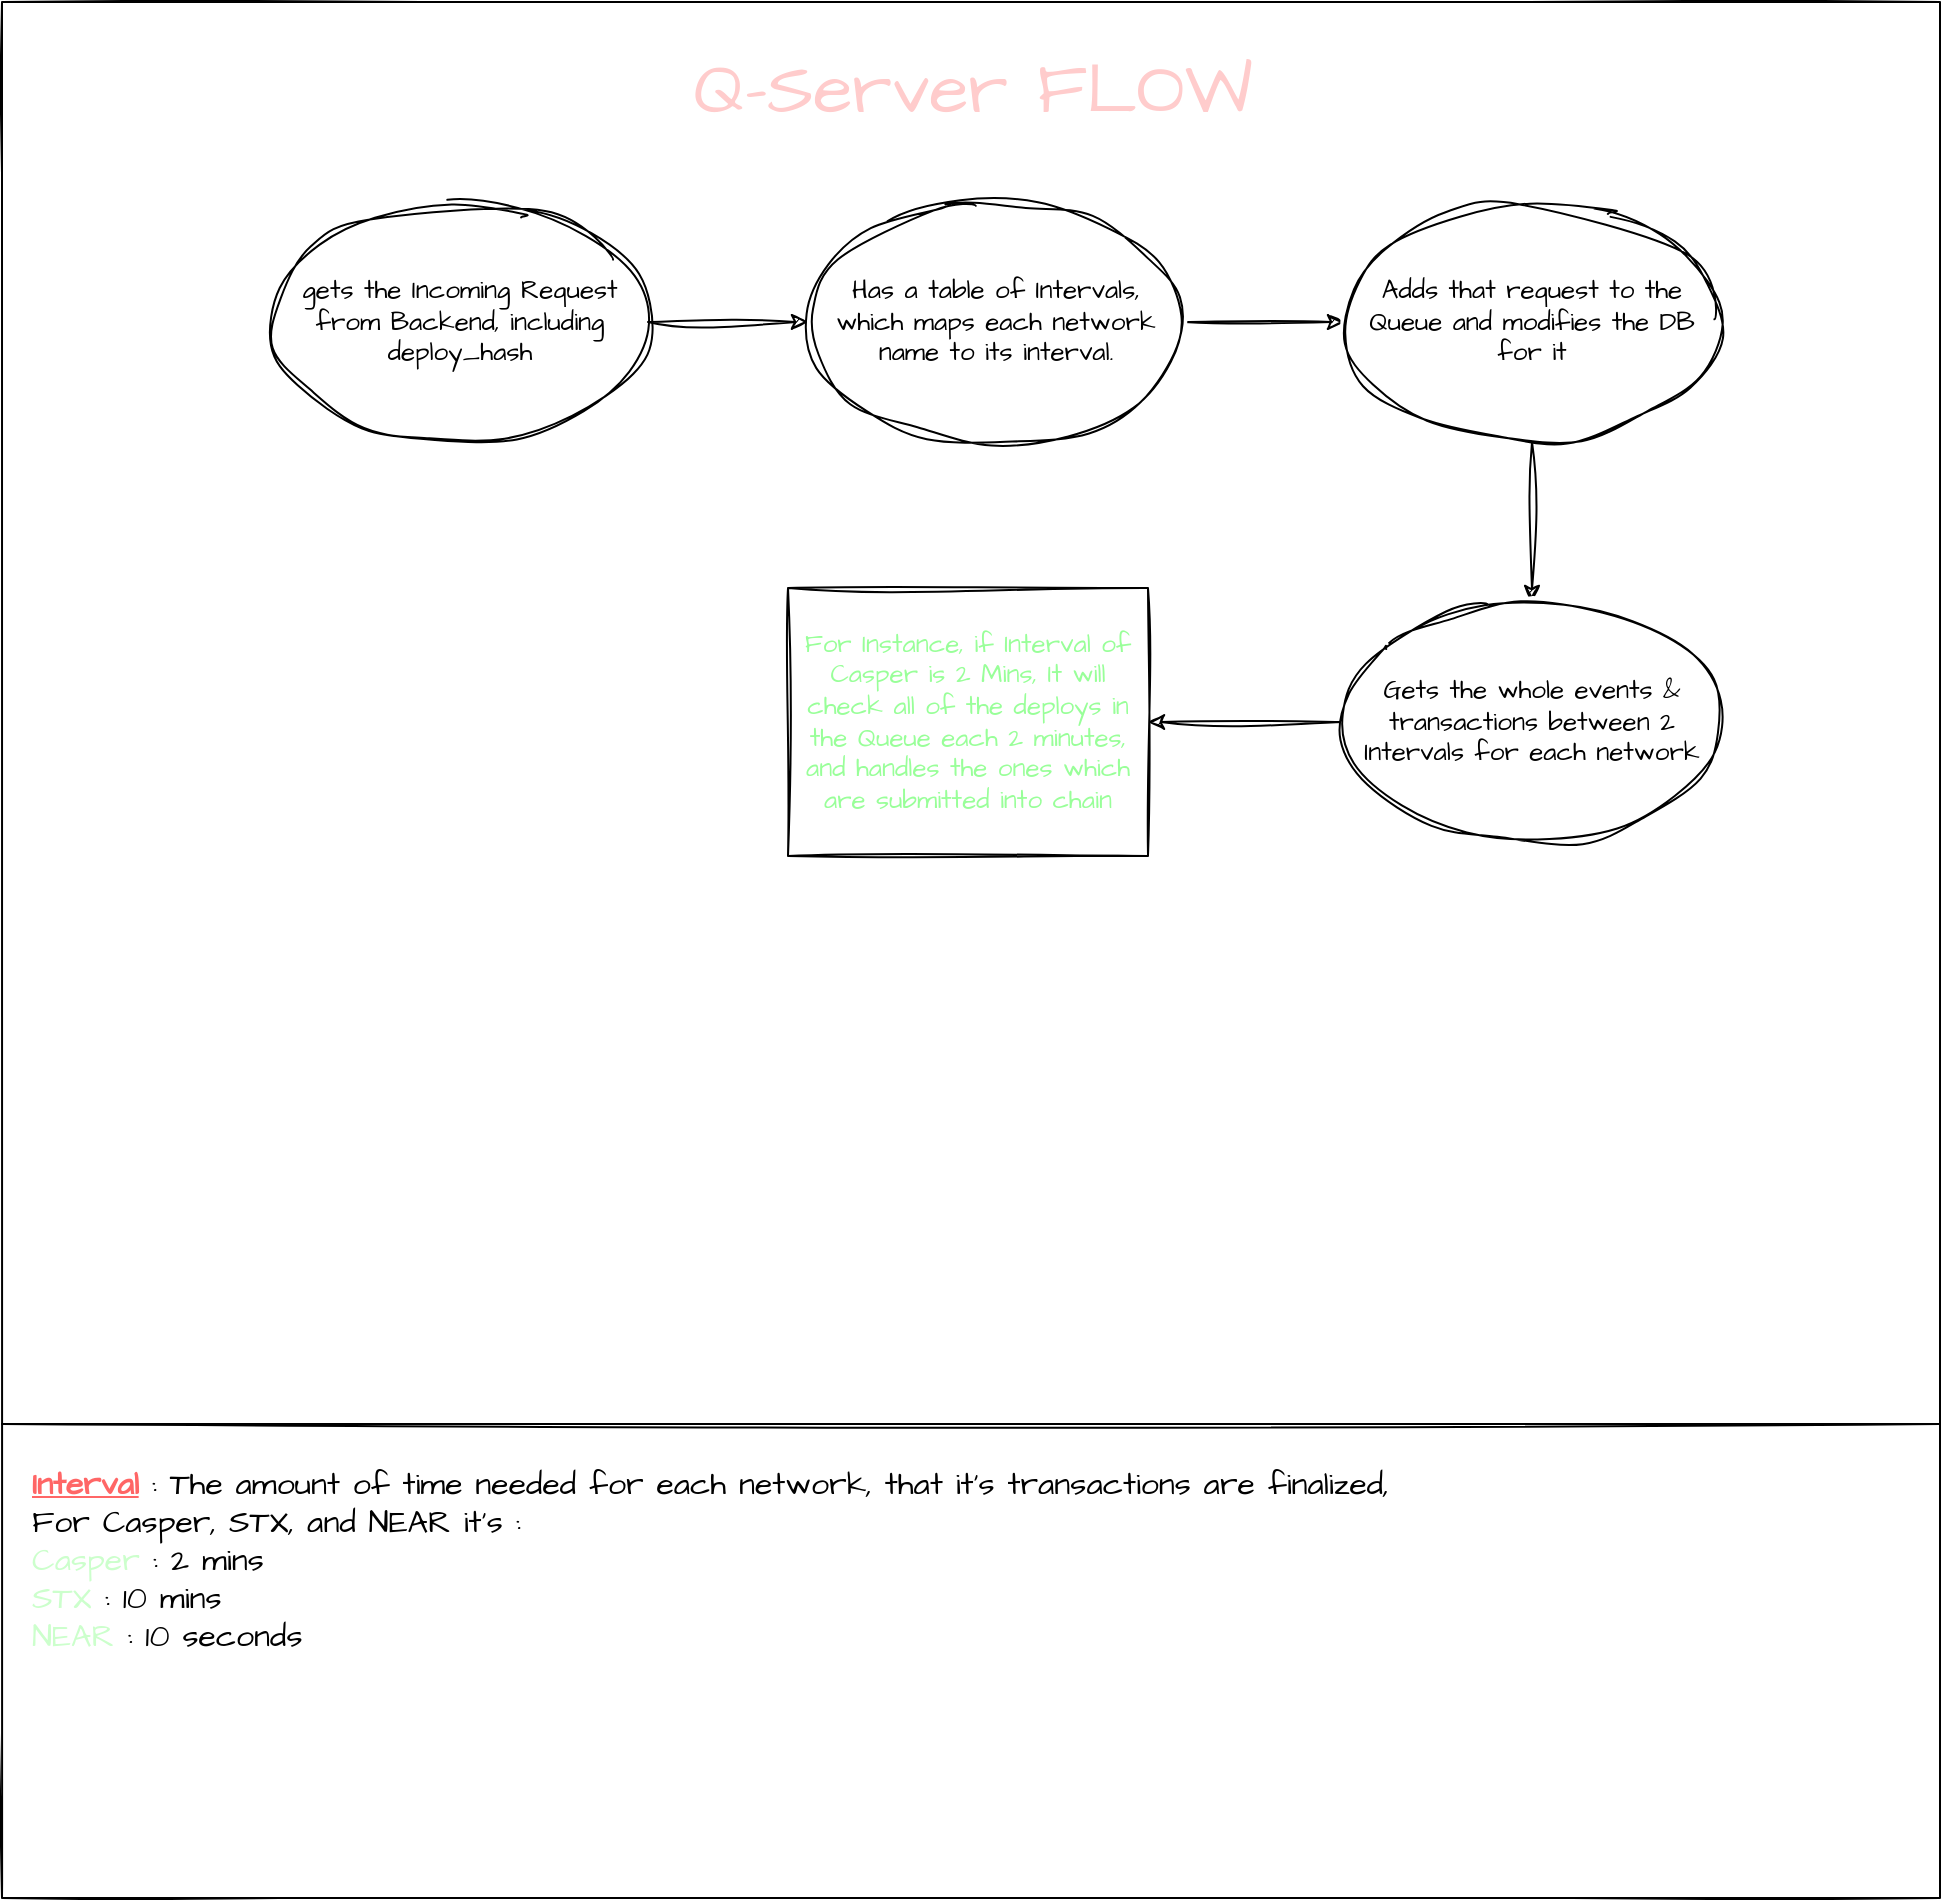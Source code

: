 <mxfile version="21.2.3" type="github">
  <diagram name="Page-1" id="OLOhkXiSuJ2QiRXnVus5">
    <mxGraphModel dx="1595" dy="630" grid="0" gridSize="10" guides="1" tooltips="1" connect="1" arrows="1" fold="1" page="0" pageScale="1" pageWidth="827" pageHeight="1169" math="0" shadow="0">
      <root>
        <mxCell id="0" />
        <mxCell id="1" parent="0" />
        <mxCell id="kt9dFIgQAJ27Sunk41An-1" value="" style="rounded=0;whiteSpace=wrap;html=1;sketch=1;hachureGap=4;jiggle=2;curveFitting=1;fontFamily=Architects Daughter;fontSource=https%3A%2F%2Ffonts.googleapis.com%2Fcss%3Ffamily%3DArchitects%2BDaughter;fontSize=20;" vertex="1" parent="1">
          <mxGeometry x="-147" y="7" width="969" height="948" as="geometry" />
        </mxCell>
        <mxCell id="kt9dFIgQAJ27Sunk41An-2" value="Q-Server FLOW" style="text;html=1;align=center;verticalAlign=middle;resizable=0;points=[];autosize=1;strokeColor=none;fillColor=none;fontSize=36;fontFamily=Architects Daughter;fontColor=#FFCCCC;" vertex="1" parent="1">
          <mxGeometry x="188.5" y="23" width="298" height="55" as="geometry" />
        </mxCell>
        <mxCell id="kt9dFIgQAJ27Sunk41An-5" value="" style="edgeStyle=orthogonalEdgeStyle;rounded=0;sketch=1;hachureGap=4;jiggle=2;curveFitting=1;orthogonalLoop=1;jettySize=auto;html=1;fontFamily=Architects Daughter;fontSource=https%3A%2F%2Ffonts.googleapis.com%2Fcss%3Ffamily%3DArchitects%2BDaughter;fontSize=16;" edge="1" parent="1" source="kt9dFIgQAJ27Sunk41An-3" target="kt9dFIgQAJ27Sunk41An-4">
          <mxGeometry relative="1" as="geometry" />
        </mxCell>
        <mxCell id="kt9dFIgQAJ27Sunk41An-3" value="&lt;font style=&quot;font-size: 13px;&quot;&gt;gets the Incoming Request from Backend, including deploy_hash&lt;/font&gt;" style="ellipse;whiteSpace=wrap;html=1;sketch=1;hachureGap=4;jiggle=2;curveFitting=1;fontFamily=Architects Daughter;fontSource=https%3A%2F%2Ffonts.googleapis.com%2Fcss%3Ffamily%3DArchitects%2BDaughter;fontSize=13;" vertex="1" parent="1">
          <mxGeometry x="-12" y="107" width="188" height="120" as="geometry" />
        </mxCell>
        <mxCell id="kt9dFIgQAJ27Sunk41An-7" value="" style="edgeStyle=orthogonalEdgeStyle;rounded=0;sketch=1;hachureGap=4;jiggle=2;curveFitting=1;orthogonalLoop=1;jettySize=auto;html=1;fontFamily=Architects Daughter;fontSource=https%3A%2F%2Ffonts.googleapis.com%2Fcss%3Ffamily%3DArchitects%2BDaughter;fontSize=16;" edge="1" parent="1" source="kt9dFIgQAJ27Sunk41An-4" target="kt9dFIgQAJ27Sunk41An-6">
          <mxGeometry relative="1" as="geometry" />
        </mxCell>
        <mxCell id="kt9dFIgQAJ27Sunk41An-4" value="&lt;font style=&quot;font-size: 13px;&quot;&gt;Has a table of Intervals, &lt;br&gt;which maps each network name to its interval.&lt;/font&gt;" style="ellipse;whiteSpace=wrap;html=1;sketch=1;hachureGap=4;jiggle=2;curveFitting=1;fontFamily=Architects Daughter;fontSource=https%3A%2F%2Ffonts.googleapis.com%2Fcss%3Ffamily%3DArchitects%2BDaughter;fontSize=13;" vertex="1" parent="1">
          <mxGeometry x="256" y="107" width="188" height="120" as="geometry" />
        </mxCell>
        <mxCell id="kt9dFIgQAJ27Sunk41An-9" value="" style="edgeStyle=orthogonalEdgeStyle;rounded=0;sketch=1;hachureGap=4;jiggle=2;curveFitting=1;orthogonalLoop=1;jettySize=auto;html=1;fontFamily=Architects Daughter;fontSource=https%3A%2F%2Ffonts.googleapis.com%2Fcss%3Ffamily%3DArchitects%2BDaughter;fontSize=16;" edge="1" parent="1" source="kt9dFIgQAJ27Sunk41An-6" target="kt9dFIgQAJ27Sunk41An-8">
          <mxGeometry relative="1" as="geometry" />
        </mxCell>
        <mxCell id="kt9dFIgQAJ27Sunk41An-6" value="Adds that request to the Queue and modifies the DB for it" style="ellipse;whiteSpace=wrap;html=1;sketch=1;hachureGap=4;jiggle=2;curveFitting=1;fontFamily=Architects Daughter;fontSource=https%3A%2F%2Ffonts.googleapis.com%2Fcss%3Ffamily%3DArchitects%2BDaughter;fontSize=13;" vertex="1" parent="1">
          <mxGeometry x="524" y="107" width="188" height="120" as="geometry" />
        </mxCell>
        <mxCell id="kt9dFIgQAJ27Sunk41An-11" value="" style="edgeStyle=orthogonalEdgeStyle;rounded=0;sketch=1;hachureGap=4;jiggle=2;curveFitting=1;orthogonalLoop=1;jettySize=auto;html=1;fontFamily=Architects Daughter;fontSource=https%3A%2F%2Ffonts.googleapis.com%2Fcss%3Ffamily%3DArchitects%2BDaughter;fontSize=16;" edge="1" parent="1" source="kt9dFIgQAJ27Sunk41An-8" target="kt9dFIgQAJ27Sunk41An-10">
          <mxGeometry relative="1" as="geometry" />
        </mxCell>
        <mxCell id="kt9dFIgQAJ27Sunk41An-8" value="Gets the whole events &amp;amp; transactions between 2 Intervals for each network" style="ellipse;whiteSpace=wrap;html=1;sketch=1;hachureGap=4;jiggle=2;curveFitting=1;fontFamily=Architects Daughter;fontSource=https%3A%2F%2Ffonts.googleapis.com%2Fcss%3Ffamily%3DArchitects%2BDaughter;fontSize=13;" vertex="1" parent="1">
          <mxGeometry x="524" y="307" width="188" height="120" as="geometry" />
        </mxCell>
        <mxCell id="kt9dFIgQAJ27Sunk41An-10" value="&lt;font color=&quot;#99ff99&quot;&gt;For Instance, if Interval of Casper is 2 Mins, It will check all of the deploys in the Queue each 2 minutes, and handles the ones which are submitted into chain&lt;/font&gt;" style="whiteSpace=wrap;html=1;fontSize=13;fontFamily=Architects Daughter;sketch=1;hachureGap=4;jiggle=2;curveFitting=1;fontSource=https%3A%2F%2Ffonts.googleapis.com%2Fcss%3Ffamily%3DArchitects%2BDaughter;" vertex="1" parent="1">
          <mxGeometry x="246" y="300" width="180" height="134" as="geometry" />
        </mxCell>
        <mxCell id="kt9dFIgQAJ27Sunk41An-12" value="" style="endArrow=none;html=1;rounded=0;sketch=1;hachureGap=4;jiggle=2;curveFitting=1;fontFamily=Architects Daughter;fontSource=https%3A%2F%2Ffonts.googleapis.com%2Fcss%3Ffamily%3DArchitects%2BDaughter;fontSize=16;exitX=0;exitY=0.75;exitDx=0;exitDy=0;entryX=1;entryY=0.75;entryDx=0;entryDy=0;" edge="1" parent="1" source="kt9dFIgQAJ27Sunk41An-1" target="kt9dFIgQAJ27Sunk41An-1">
          <mxGeometry width="50" height="50" relative="1" as="geometry">
            <mxPoint x="-146" y="741" as="sourcePoint" />
            <mxPoint x="823" y="718" as="targetPoint" />
          </mxGeometry>
        </mxCell>
        <mxCell id="kt9dFIgQAJ27Sunk41An-13" value="&lt;font color=&quot;#ff6666&quot;&gt;&lt;b&gt;&lt;u&gt;Interval&lt;/u&gt;&lt;/b&gt; &lt;/font&gt;: The amount of time needed for each network, that it&#39;s transactions are finalized, &lt;br style=&quot;font-size: 16px;&quot;&gt;For Casper, STX, and NEAR it&#39;s :&amp;nbsp;&lt;br style=&quot;font-size: 16px;&quot;&gt;&lt;font color=&quot;#ccffcc&quot;&gt;Casper &lt;/font&gt;: 2 mins&lt;br style=&quot;font-size: 16px;&quot;&gt;&lt;font color=&quot;#ccffcc&quot;&gt;STX &lt;/font&gt;: 10 mins&lt;br style=&quot;font-size: 16px;&quot;&gt;&lt;div style=&quot;font-size: 16px;&quot;&gt;&lt;span style=&quot;background-color: initial; font-size: 16px;&quot;&gt;&lt;font color=&quot;#ccffcc&quot;&gt;NEAR &lt;/font&gt;: 10 seconds&lt;/span&gt;&lt;/div&gt;" style="text;html=1;align=left;verticalAlign=middle;resizable=0;points=[];autosize=1;strokeColor=none;fillColor=none;fontSize=16;fontFamily=Architects Daughter;" vertex="1" parent="1">
          <mxGeometry x="-134" y="732" width="696" height="108" as="geometry" />
        </mxCell>
      </root>
    </mxGraphModel>
  </diagram>
</mxfile>
